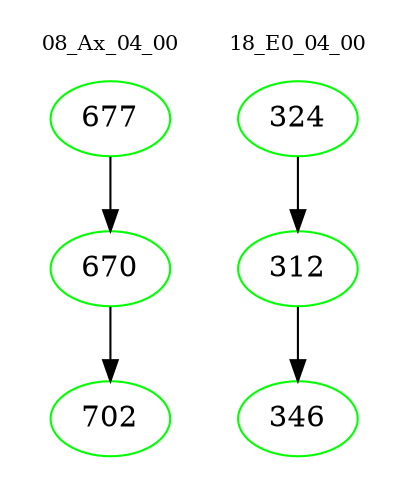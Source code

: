 digraph{
subgraph cluster_0 {
color = white
label = "08_Ax_04_00";
fontsize=10;
T0_677 [label="677", color="green"]
T0_677 -> T0_670 [color="black"]
T0_670 [label="670", color="green"]
T0_670 -> T0_702 [color="black"]
T0_702 [label="702", color="green"]
}
subgraph cluster_1 {
color = white
label = "18_E0_04_00";
fontsize=10;
T1_324 [label="324", color="green"]
T1_324 -> T1_312 [color="black"]
T1_312 [label="312", color="green"]
T1_312 -> T1_346 [color="black"]
T1_346 [label="346", color="green"]
}
}
